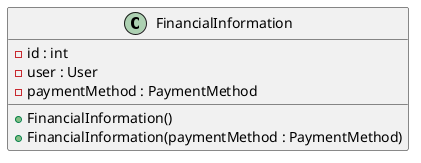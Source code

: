 @startuml FinancialInformation
class FinancialInformation {
    - id : int
    - user : User
    - paymentMethod : PaymentMethod
    + FinancialInformation()
    + FinancialInformation(paymentMethod : PaymentMethod)
}
@enduml
